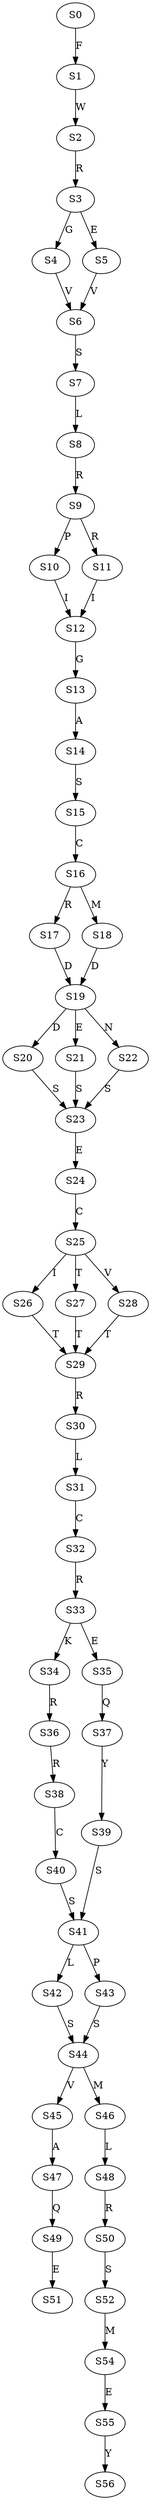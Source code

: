 strict digraph  {
	S0 -> S1 [ label = F ];
	S1 -> S2 [ label = W ];
	S2 -> S3 [ label = R ];
	S3 -> S4 [ label = G ];
	S3 -> S5 [ label = E ];
	S4 -> S6 [ label = V ];
	S5 -> S6 [ label = V ];
	S6 -> S7 [ label = S ];
	S7 -> S8 [ label = L ];
	S8 -> S9 [ label = R ];
	S9 -> S10 [ label = P ];
	S9 -> S11 [ label = R ];
	S10 -> S12 [ label = I ];
	S11 -> S12 [ label = I ];
	S12 -> S13 [ label = G ];
	S13 -> S14 [ label = A ];
	S14 -> S15 [ label = S ];
	S15 -> S16 [ label = C ];
	S16 -> S17 [ label = R ];
	S16 -> S18 [ label = M ];
	S17 -> S19 [ label = D ];
	S18 -> S19 [ label = D ];
	S19 -> S20 [ label = D ];
	S19 -> S21 [ label = E ];
	S19 -> S22 [ label = N ];
	S20 -> S23 [ label = S ];
	S21 -> S23 [ label = S ];
	S22 -> S23 [ label = S ];
	S23 -> S24 [ label = E ];
	S24 -> S25 [ label = C ];
	S25 -> S26 [ label = I ];
	S25 -> S27 [ label = T ];
	S25 -> S28 [ label = V ];
	S26 -> S29 [ label = T ];
	S27 -> S29 [ label = T ];
	S28 -> S29 [ label = T ];
	S29 -> S30 [ label = R ];
	S30 -> S31 [ label = L ];
	S31 -> S32 [ label = C ];
	S32 -> S33 [ label = R ];
	S33 -> S34 [ label = K ];
	S33 -> S35 [ label = E ];
	S34 -> S36 [ label = R ];
	S35 -> S37 [ label = Q ];
	S36 -> S38 [ label = R ];
	S37 -> S39 [ label = Y ];
	S38 -> S40 [ label = C ];
	S39 -> S41 [ label = S ];
	S40 -> S41 [ label = S ];
	S41 -> S42 [ label = L ];
	S41 -> S43 [ label = P ];
	S42 -> S44 [ label = S ];
	S43 -> S44 [ label = S ];
	S44 -> S45 [ label = V ];
	S44 -> S46 [ label = M ];
	S45 -> S47 [ label = A ];
	S46 -> S48 [ label = L ];
	S47 -> S49 [ label = Q ];
	S48 -> S50 [ label = R ];
	S49 -> S51 [ label = E ];
	S50 -> S52 [ label = S ];
	S52 -> S54 [ label = M ];
	S54 -> S55 [ label = E ];
	S55 -> S56 [ label = Y ];
}

